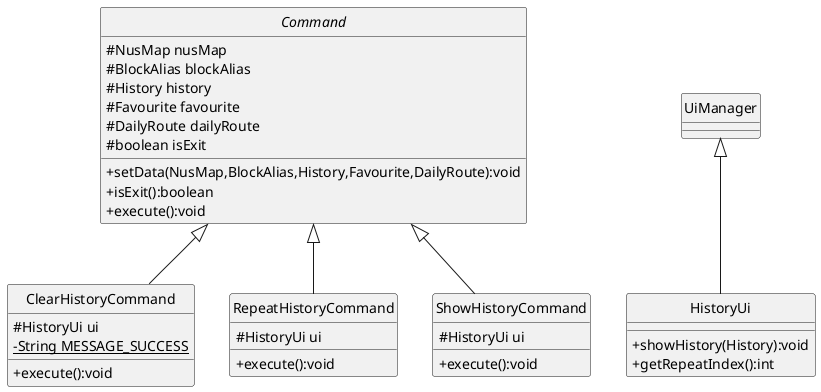 @startuml
hide circle
skinparam classAttributeIconSize 0

class ClearHistoryCommand {
# HistoryUi ui
- {static} String MESSAGE_SUCCESS
+ execute():void
}
class HistoryUi {
+ showHistory(History):void
+ getRepeatIndex():int
}
abstract class Command {
# NusMap nusMap
# BlockAlias blockAlias
# History history
# Favourite favourite
# DailyRoute dailyRoute
# boolean isExit
+ setData(NusMap,BlockAlias,History,Favourite,DailyRoute):void
+ isExit():boolean
+ execute():void
}
class RepeatHistoryCommand {
# HistoryUi ui
+ execute():void
}

class ShowHistoryCommand {
# HistoryUi ui
+ execute():void
}


Command <|-- ClearHistoryCommand
UiManager <|-- HistoryUi
Command <|-- RepeatHistoryCommand
Command <|-- ShowHistoryCommand
@enduml